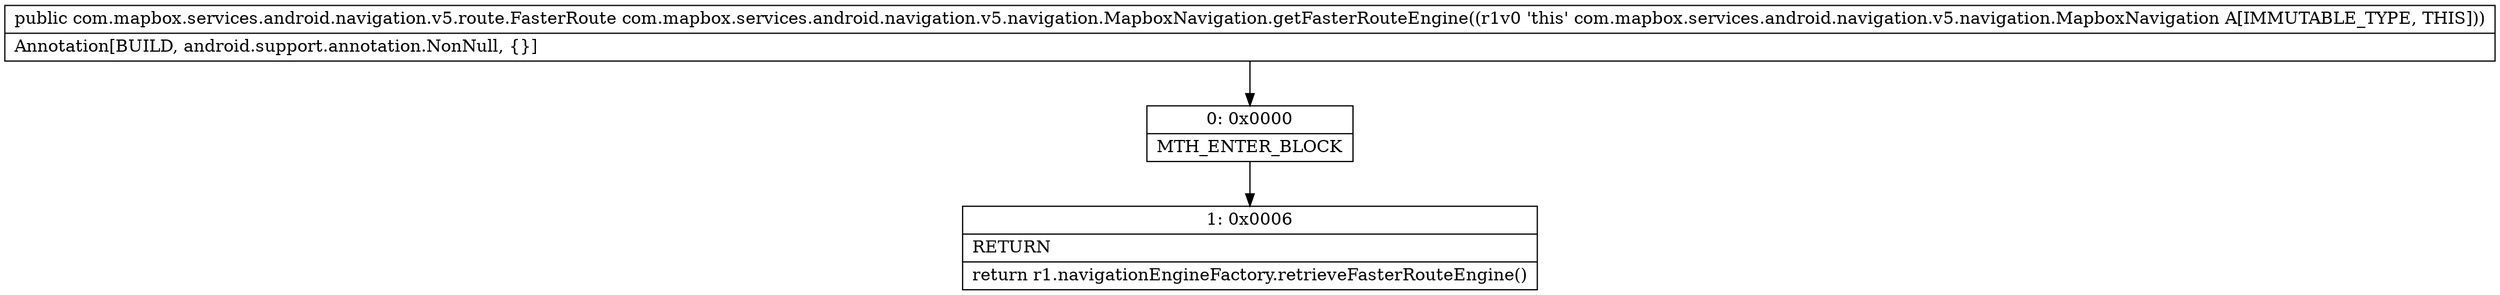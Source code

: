 digraph "CFG forcom.mapbox.services.android.navigation.v5.navigation.MapboxNavigation.getFasterRouteEngine()Lcom\/mapbox\/services\/android\/navigation\/v5\/route\/FasterRoute;" {
Node_0 [shape=record,label="{0\:\ 0x0000|MTH_ENTER_BLOCK\l}"];
Node_1 [shape=record,label="{1\:\ 0x0006|RETURN\l|return r1.navigationEngineFactory.retrieveFasterRouteEngine()\l}"];
MethodNode[shape=record,label="{public com.mapbox.services.android.navigation.v5.route.FasterRoute com.mapbox.services.android.navigation.v5.navigation.MapboxNavigation.getFasterRouteEngine((r1v0 'this' com.mapbox.services.android.navigation.v5.navigation.MapboxNavigation A[IMMUTABLE_TYPE, THIS]))  | Annotation[BUILD, android.support.annotation.NonNull, \{\}]\l}"];
MethodNode -> Node_0;
Node_0 -> Node_1;
}

